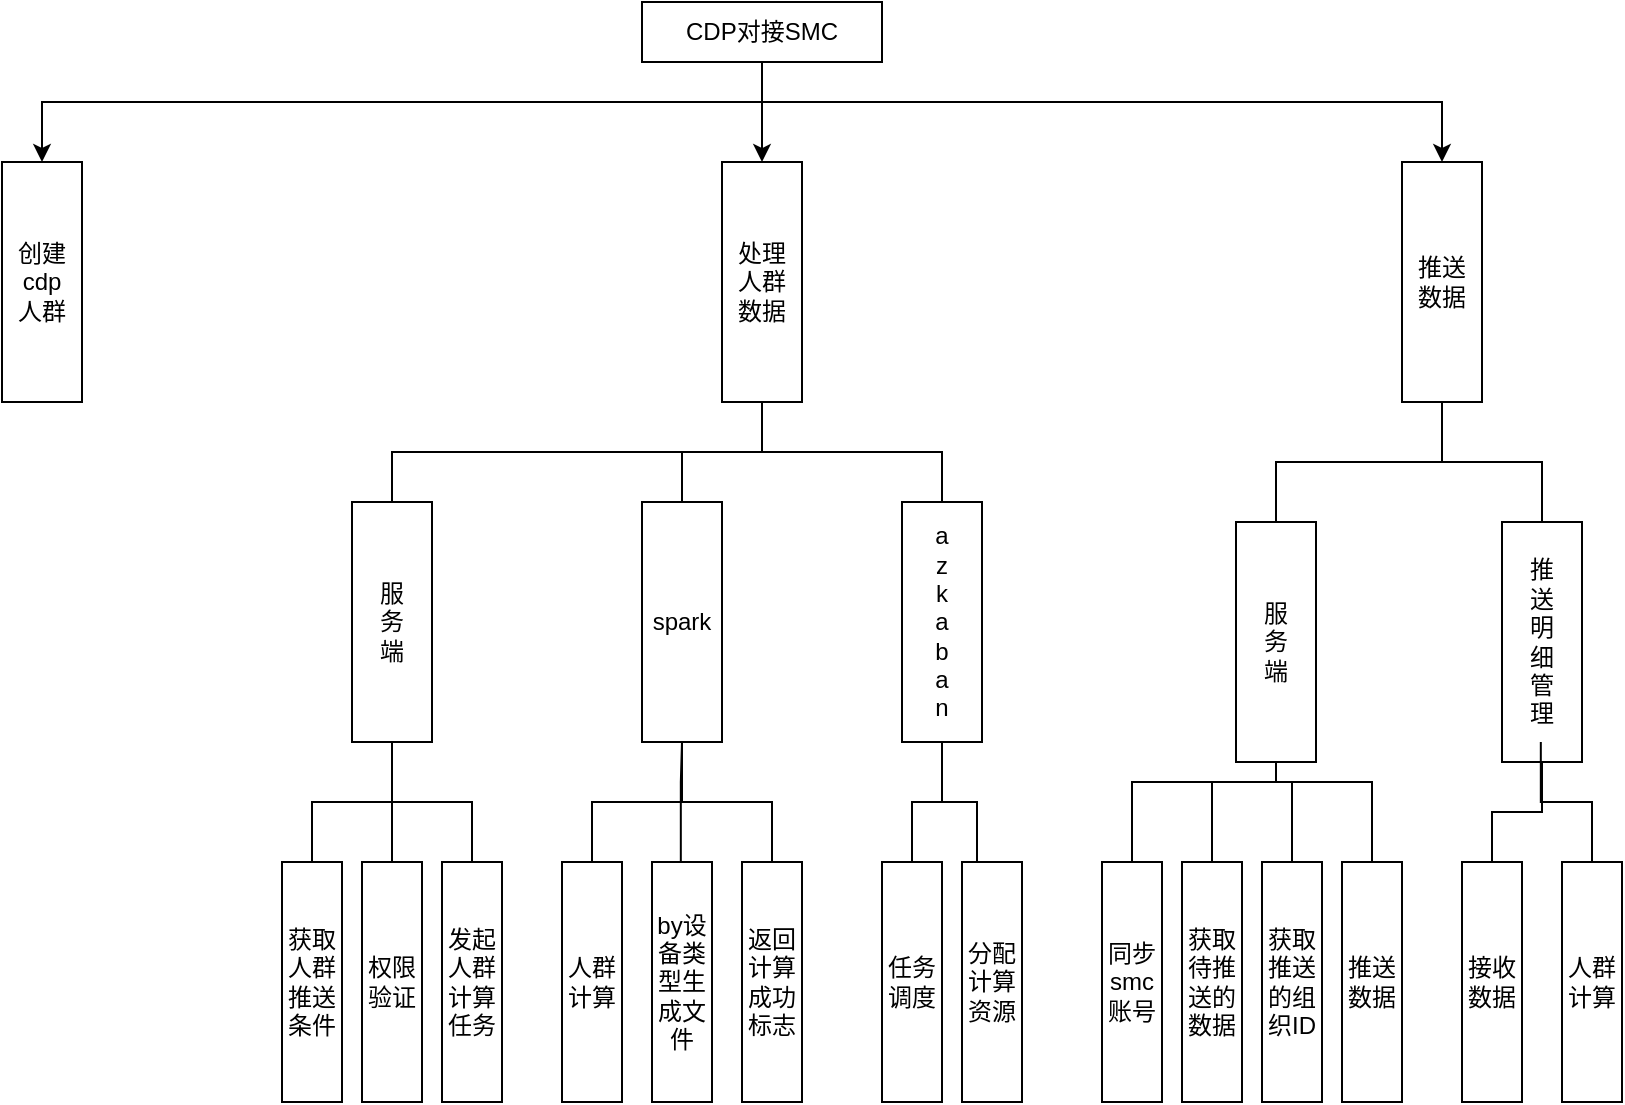 <mxfile version="20.5.2" type="github">
  <diagram id="igIkLWl_I8CNIf3-y0DH" name="第 1 页">
    <mxGraphModel dx="1018" dy="585" grid="1" gridSize="10" guides="1" tooltips="1" connect="1" arrows="1" fold="1" page="1" pageScale="1" pageWidth="827" pageHeight="1169" math="0" shadow="0">
      <root>
        <mxCell id="0" />
        <mxCell id="1" parent="0" />
        <mxCell id="1S4eVNWtwclJiUYLLemy-1" value="CDP对接SMC" style="rounded=0;whiteSpace=wrap;html=1;" parent="1" vertex="1">
          <mxGeometry x="490" y="90" width="120" height="30" as="geometry" />
        </mxCell>
        <mxCell id="1S4eVNWtwclJiUYLLemy-2" value="创建cdp&lt;br&gt;人群" style="rounded=0;whiteSpace=wrap;html=1;" parent="1" vertex="1">
          <mxGeometry x="170" y="170" width="40" height="120" as="geometry" />
        </mxCell>
        <mxCell id="1S4eVNWtwclJiUYLLemy-3" value="推送&lt;br&gt;数据" style="rounded=0;whiteSpace=wrap;html=1;" parent="1" vertex="1">
          <mxGeometry x="870" y="170" width="40" height="120" as="geometry" />
        </mxCell>
        <mxCell id="1S4eVNWtwclJiUYLLemy-4" value="处理&lt;br&gt;人群&lt;br&gt;数据" style="rounded=0;whiteSpace=wrap;html=1;" parent="1" vertex="1">
          <mxGeometry x="530" y="170" width="40" height="120" as="geometry" />
        </mxCell>
        <mxCell id="1S4eVNWtwclJiUYLLemy-8" value="" style="endArrow=classic;html=1;rounded=0;exitX=0.5;exitY=1;exitDx=0;exitDy=0;entryX=0.5;entryY=0;entryDx=0;entryDy=0;" parent="1" source="1S4eVNWtwclJiUYLLemy-1" target="1S4eVNWtwclJiUYLLemy-2" edge="1">
          <mxGeometry width="50" height="50" relative="1" as="geometry">
            <mxPoint x="170" y="220" as="sourcePoint" />
            <mxPoint x="220" y="170" as="targetPoint" />
            <Array as="points">
              <mxPoint x="550" y="140" />
              <mxPoint x="190" y="140" />
            </Array>
          </mxGeometry>
        </mxCell>
        <mxCell id="1S4eVNWtwclJiUYLLemy-9" value="" style="endArrow=classic;html=1;rounded=0;entryX=0.5;entryY=0;entryDx=0;entryDy=0;exitX=0.5;exitY=1;exitDx=0;exitDy=0;" parent="1" source="1S4eVNWtwclJiUYLLemy-1" target="1S4eVNWtwclJiUYLLemy-3" edge="1">
          <mxGeometry width="50" height="50" relative="1" as="geometry">
            <mxPoint x="400" y="130" as="sourcePoint" />
            <mxPoint x="430" y="230" as="targetPoint" />
            <Array as="points">
              <mxPoint x="550" y="140" />
              <mxPoint x="890" y="140" />
            </Array>
          </mxGeometry>
        </mxCell>
        <mxCell id="1S4eVNWtwclJiUYLLemy-10" value="" style="endArrow=classic;html=1;rounded=0;entryX=0.5;entryY=0;entryDx=0;entryDy=0;exitX=0.5;exitY=1;exitDx=0;exitDy=0;" parent="1" source="1S4eVNWtwclJiUYLLemy-1" target="1S4eVNWtwclJiUYLLemy-4" edge="1">
          <mxGeometry width="50" height="50" relative="1" as="geometry">
            <mxPoint x="360" y="280" as="sourcePoint" />
            <mxPoint x="420" y="170" as="targetPoint" />
          </mxGeometry>
        </mxCell>
        <mxCell id="1S4eVNWtwclJiUYLLemy-15" value="a&lt;br&gt;z&lt;br&gt;k&lt;br&gt;a&lt;br&gt;b&lt;br&gt;a&lt;br&gt;n" style="rounded=0;whiteSpace=wrap;html=1;" parent="1" vertex="1">
          <mxGeometry x="620" y="340" width="40" height="120" as="geometry" />
        </mxCell>
        <mxCell id="1S4eVNWtwclJiUYLLemy-17" value="推&lt;br&gt;送&lt;br&gt;明&lt;br&gt;细&lt;br&gt;管&lt;br&gt;理" style="rounded=0;whiteSpace=wrap;html=1;" parent="1" vertex="1">
          <mxGeometry x="920" y="350" width="40" height="120" as="geometry" />
        </mxCell>
        <mxCell id="1S4eVNWtwclJiUYLLemy-19" value="spark" style="rounded=0;whiteSpace=wrap;html=1;" parent="1" vertex="1">
          <mxGeometry x="490" y="340" width="40" height="120" as="geometry" />
        </mxCell>
        <mxCell id="1S4eVNWtwclJiUYLLemy-20" value="服&lt;br&gt;务&lt;br&gt;端" style="rounded=0;whiteSpace=wrap;html=1;" parent="1" vertex="1">
          <mxGeometry x="787" y="350" width="40" height="120" as="geometry" />
        </mxCell>
        <mxCell id="1S4eVNWtwclJiUYLLemy-35" value="获取人群推送条件" style="rounded=0;whiteSpace=wrap;html=1;" parent="1" vertex="1">
          <mxGeometry x="310" y="520" width="30" height="120" as="geometry" />
        </mxCell>
        <mxCell id="1S4eVNWtwclJiUYLLemy-36" value="权限验证" style="rounded=0;whiteSpace=wrap;html=1;" parent="1" vertex="1">
          <mxGeometry x="350" y="520" width="30" height="120" as="geometry" />
        </mxCell>
        <mxCell id="1S4eVNWtwclJiUYLLemy-37" value="发起人群计算任务" style="rounded=0;whiteSpace=wrap;html=1;" parent="1" vertex="1">
          <mxGeometry x="390" y="520" width="30" height="120" as="geometry" />
        </mxCell>
        <mxCell id="1S4eVNWtwclJiUYLLemy-38" value="人群计算" style="rounded=0;whiteSpace=wrap;html=1;" parent="1" vertex="1">
          <mxGeometry x="450" y="520" width="30" height="120" as="geometry" />
        </mxCell>
        <mxCell id="1S4eVNWtwclJiUYLLemy-39" value="by设备类型生成文件" style="rounded=0;whiteSpace=wrap;html=1;" parent="1" vertex="1">
          <mxGeometry x="495" y="520" width="30" height="120" as="geometry" />
        </mxCell>
        <mxCell id="1S4eVNWtwclJiUYLLemy-40" value="返回计算成功标志" style="rounded=0;whiteSpace=wrap;html=1;" parent="1" vertex="1">
          <mxGeometry x="540" y="520" width="30" height="120" as="geometry" />
        </mxCell>
        <mxCell id="1S4eVNWtwclJiUYLLemy-41" value="任务调度" style="rounded=0;whiteSpace=wrap;html=1;" parent="1" vertex="1">
          <mxGeometry x="610" y="520" width="30" height="120" as="geometry" />
        </mxCell>
        <mxCell id="1S4eVNWtwclJiUYLLemy-42" value="分配计算资源" style="rounded=0;whiteSpace=wrap;html=1;" parent="1" vertex="1">
          <mxGeometry x="650" y="520" width="30" height="120" as="geometry" />
        </mxCell>
        <mxCell id="1S4eVNWtwclJiUYLLemy-47" value="同步smc账号" style="rounded=0;whiteSpace=wrap;html=1;" parent="1" vertex="1">
          <mxGeometry x="720" y="520" width="30" height="120" as="geometry" />
        </mxCell>
        <mxCell id="1S4eVNWtwclJiUYLLemy-48" value="获取待推送的数据" style="rounded=0;whiteSpace=wrap;html=1;" parent="1" vertex="1">
          <mxGeometry x="760" y="520" width="30" height="120" as="geometry" />
        </mxCell>
        <mxCell id="1S4eVNWtwclJiUYLLemy-49" value="获取推送的组织ID" style="rounded=0;whiteSpace=wrap;html=1;" parent="1" vertex="1">
          <mxGeometry x="800" y="520" width="30" height="120" as="geometry" />
        </mxCell>
        <mxCell id="1S4eVNWtwclJiUYLLemy-50" value="推送数据" style="rounded=0;whiteSpace=wrap;html=1;" parent="1" vertex="1">
          <mxGeometry x="840" y="520" width="30" height="120" as="geometry" />
        </mxCell>
        <mxCell id="1S4eVNWtwclJiUYLLemy-51" value="接收数据" style="rounded=0;whiteSpace=wrap;html=1;" parent="1" vertex="1">
          <mxGeometry x="900" y="520" width="30" height="120" as="geometry" />
        </mxCell>
        <mxCell id="1S4eVNWtwclJiUYLLemy-53" value="人群计算" style="rounded=0;whiteSpace=wrap;html=1;" parent="1" vertex="1">
          <mxGeometry x="950" y="520" width="30" height="120" as="geometry" />
        </mxCell>
        <mxCell id="1S4eVNWtwclJiUYLLemy-56" value="" style="endArrow=none;html=1;rounded=0;fontFamily=Helvetica;fontSize=12;entryX=0.5;entryY=1;entryDx=0;entryDy=0;exitX=0.5;exitY=0;exitDx=0;exitDy=0;edgeStyle=elbowEdgeStyle;elbow=vertical;" parent="1" source="1S4eVNWtwclJiUYLLemy-19" target="1S4eVNWtwclJiUYLLemy-4" edge="1">
          <mxGeometry width="50" height="50" relative="1" as="geometry">
            <mxPoint x="290" y="360" as="sourcePoint" />
            <mxPoint x="210" y="310" as="targetPoint" />
          </mxGeometry>
        </mxCell>
        <mxCell id="1S4eVNWtwclJiUYLLemy-57" value="" style="endArrow=none;html=1;rounded=0;fontFamily=Helvetica;fontSize=12;exitX=0.5;exitY=1;exitDx=0;exitDy=0;entryX=0.5;entryY=0;entryDx=0;entryDy=0;edgeStyle=elbowEdgeStyle;elbow=vertical;" parent="1" source="1S4eVNWtwclJiUYLLemy-4" target="1S4eVNWtwclJiUYLLemy-15" edge="1">
          <mxGeometry width="50" height="50" relative="1" as="geometry">
            <mxPoint x="300" y="370" as="sourcePoint" />
            <mxPoint x="190" y="290" as="targetPoint" />
          </mxGeometry>
        </mxCell>
        <mxCell id="1S4eVNWtwclJiUYLLemy-58" value="" style="endArrow=none;html=1;rounded=0;fontFamily=Helvetica;fontSize=12;entryX=0.5;entryY=1;entryDx=0;entryDy=0;exitX=0.5;exitY=0;exitDx=0;exitDy=0;edgeStyle=elbowEdgeStyle;elbow=vertical;" parent="1" source="1S4eVNWtwclJiUYLLemy-20" target="1S4eVNWtwclJiUYLLemy-3" edge="1">
          <mxGeometry width="50" height="50" relative="1" as="geometry">
            <mxPoint x="310" y="380" as="sourcePoint" />
            <mxPoint x="230" y="330" as="targetPoint" />
          </mxGeometry>
        </mxCell>
        <mxCell id="1S4eVNWtwclJiUYLLemy-59" value="" style="endArrow=none;html=1;rounded=0;fontFamily=Helvetica;fontSize=12;entryX=0.5;entryY=1;entryDx=0;entryDy=0;exitX=0.5;exitY=0;exitDx=0;exitDy=0;edgeStyle=elbowEdgeStyle;elbow=vertical;" parent="1" source="1S4eVNWtwclJiUYLLemy-17" target="1S4eVNWtwclJiUYLLemy-3" edge="1">
          <mxGeometry width="50" height="50" relative="1" as="geometry">
            <mxPoint x="320" y="390" as="sourcePoint" />
            <mxPoint x="240" y="340" as="targetPoint" />
          </mxGeometry>
        </mxCell>
        <mxCell id="1S4eVNWtwclJiUYLLemy-68" value="" style="endArrow=none;html=1;rounded=0;fontFamily=Helvetica;fontSize=12;entryX=0.5;entryY=1;entryDx=0;entryDy=0;exitX=0.5;exitY=0;exitDx=0;exitDy=0;edgeStyle=elbowEdgeStyle;elbow=vertical;" parent="1" source="1S4eVNWtwclJiUYLLemy-35" edge="1" target="fb7UXYP9iw3h1oGfnjrh-1">
          <mxGeometry width="50" height="50" relative="1" as="geometry">
            <mxPoint x="400" y="520" as="sourcePoint" />
            <mxPoint x="470" y="460" as="targetPoint" />
          </mxGeometry>
        </mxCell>
        <mxCell id="1S4eVNWtwclJiUYLLemy-81" value="" style="endArrow=none;html=1;rounded=0;fontFamily=Helvetica;fontSize=12;edgeStyle=elbowEdgeStyle;elbow=vertical;entryX=0.5;entryY=1;entryDx=0;entryDy=0;exitX=0.5;exitY=0;exitDx=0;exitDy=0;" parent="1" target="fb7UXYP9iw3h1oGfnjrh-1" edge="1" source="1S4eVNWtwclJiUYLLemy-36">
          <mxGeometry width="50" height="50" relative="1" as="geometry">
            <mxPoint x="419.41" y="520" as="sourcePoint" />
            <mxPoint x="419.41" y="460" as="targetPoint" />
          </mxGeometry>
        </mxCell>
        <mxCell id="1S4eVNWtwclJiUYLLemy-82" value="" style="endArrow=none;html=1;rounded=0;fontFamily=Helvetica;fontSize=12;edgeStyle=elbowEdgeStyle;elbow=vertical;entryX=0.5;entryY=1;entryDx=0;entryDy=0;exitX=0.5;exitY=0;exitDx=0;exitDy=0;" parent="1" target="fb7UXYP9iw3h1oGfnjrh-1" edge="1" source="1S4eVNWtwclJiUYLLemy-37">
          <mxGeometry width="50" height="50" relative="1" as="geometry">
            <mxPoint x="449.41" y="520" as="sourcePoint" />
            <mxPoint x="449.41" y="460" as="targetPoint" />
          </mxGeometry>
        </mxCell>
        <mxCell id="1S4eVNWtwclJiUYLLemy-83" value="" style="endArrow=none;html=1;rounded=0;fontFamily=Helvetica;fontSize=12;edgeStyle=elbowEdgeStyle;elbow=vertical;exitX=0.5;exitY=0;exitDx=0;exitDy=0;entryX=0.5;entryY=1;entryDx=0;entryDy=0;" parent="1" edge="1" target="1S4eVNWtwclJiUYLLemy-19" source="1S4eVNWtwclJiUYLLemy-38">
          <mxGeometry width="50" height="50" relative="1" as="geometry">
            <mxPoint x="480" y="520" as="sourcePoint" />
            <mxPoint x="470" y="450" as="targetPoint" />
          </mxGeometry>
        </mxCell>
        <mxCell id="1S4eVNWtwclJiUYLLemy-84" value="" style="endArrow=none;html=1;rounded=0;fontFamily=Helvetica;fontSize=12;edgeStyle=elbowEdgeStyle;elbow=vertical;entryX=0.5;entryY=1;entryDx=0;entryDy=0;" parent="1" edge="1" target="1S4eVNWtwclJiUYLLemy-19">
          <mxGeometry width="50" height="50" relative="1" as="geometry">
            <mxPoint x="509.41" y="520" as="sourcePoint" />
            <mxPoint x="470" y="460" as="targetPoint" />
            <Array as="points">
              <mxPoint x="490" y="480" />
            </Array>
          </mxGeometry>
        </mxCell>
        <mxCell id="1S4eVNWtwclJiUYLLemy-85" value="" style="endArrow=none;html=1;rounded=0;fontFamily=Helvetica;fontSize=12;edgeStyle=elbowEdgeStyle;elbow=vertical;entryX=0.5;entryY=1;entryDx=0;entryDy=0;exitX=0.5;exitY=0;exitDx=0;exitDy=0;" parent="1" target="1S4eVNWtwclJiUYLLemy-19" edge="1" source="1S4eVNWtwclJiUYLLemy-40">
          <mxGeometry width="50" height="50" relative="1" as="geometry">
            <mxPoint x="539.41" y="520" as="sourcePoint" />
            <mxPoint x="539.41" y="460" as="targetPoint" />
          </mxGeometry>
        </mxCell>
        <mxCell id="1S4eVNWtwclJiUYLLemy-86" value="" style="endArrow=none;html=1;rounded=0;fontFamily=Helvetica;fontSize=12;edgeStyle=elbowEdgeStyle;elbow=vertical;entryX=0.5;entryY=1;entryDx=0;entryDy=0;exitX=0.5;exitY=0;exitDx=0;exitDy=0;" parent="1" target="1S4eVNWtwclJiUYLLemy-15" edge="1" source="1S4eVNWtwclJiUYLLemy-41">
          <mxGeometry width="50" height="50" relative="1" as="geometry">
            <mxPoint x="569.41" y="520" as="sourcePoint" />
            <mxPoint x="569.41" y="460" as="targetPoint" />
          </mxGeometry>
        </mxCell>
        <mxCell id="1S4eVNWtwclJiUYLLemy-87" value="" style="endArrow=none;html=1;rounded=0;fontFamily=Helvetica;fontSize=12;edgeStyle=elbowEdgeStyle;elbow=vertical;entryX=0.5;entryY=1;entryDx=0;entryDy=0;exitX=0.25;exitY=0;exitDx=0;exitDy=0;" parent="1" target="1S4eVNWtwclJiUYLLemy-15" edge="1" source="1S4eVNWtwclJiUYLLemy-42">
          <mxGeometry width="50" height="50" relative="1" as="geometry">
            <mxPoint x="599.41" y="520" as="sourcePoint" />
            <mxPoint x="599.41" y="460" as="targetPoint" />
          </mxGeometry>
        </mxCell>
        <mxCell id="1S4eVNWtwclJiUYLLemy-92" value="" style="endArrow=none;html=1;rounded=0;fontFamily=Helvetica;fontSize=12;edgeStyle=elbowEdgeStyle;elbow=vertical;entryX=0.5;entryY=1;entryDx=0;entryDy=0;exitX=0.5;exitY=0;exitDx=0;exitDy=0;" parent="1" target="1S4eVNWtwclJiUYLLemy-20" edge="1" source="1S4eVNWtwclJiUYLLemy-47">
          <mxGeometry width="50" height="50" relative="1" as="geometry">
            <mxPoint x="759.41" y="520" as="sourcePoint" />
            <mxPoint x="759.41" y="460" as="targetPoint" />
            <Array as="points">
              <mxPoint x="800" y="480" />
            </Array>
          </mxGeometry>
        </mxCell>
        <mxCell id="1S4eVNWtwclJiUYLLemy-93" value="" style="endArrow=none;html=1;rounded=0;fontFamily=Helvetica;fontSize=12;edgeStyle=elbowEdgeStyle;elbow=vertical;entryX=0.5;entryY=1;entryDx=0;entryDy=0;exitX=0.5;exitY=0;exitDx=0;exitDy=0;" parent="1" target="1S4eVNWtwclJiUYLLemy-20" edge="1" source="1S4eVNWtwclJiUYLLemy-48">
          <mxGeometry width="50" height="50" relative="1" as="geometry">
            <mxPoint x="789.41" y="520" as="sourcePoint" />
            <mxPoint x="789.41" y="460" as="targetPoint" />
            <Array as="points">
              <mxPoint x="810" y="480" />
            </Array>
          </mxGeometry>
        </mxCell>
        <mxCell id="1S4eVNWtwclJiUYLLemy-94" value="" style="endArrow=none;html=1;rounded=0;fontFamily=Helvetica;fontSize=12;edgeStyle=elbowEdgeStyle;elbow=vertical;entryX=0.5;entryY=1;entryDx=0;entryDy=0;exitX=0.5;exitY=0;exitDx=0;exitDy=0;" parent="1" target="1S4eVNWtwclJiUYLLemy-20" edge="1" source="1S4eVNWtwclJiUYLLemy-49">
          <mxGeometry width="50" height="50" relative="1" as="geometry">
            <mxPoint x="819.41" y="520" as="sourcePoint" />
            <mxPoint x="819.41" y="460" as="targetPoint" />
            <Array as="points">
              <mxPoint x="830" y="480" />
            </Array>
          </mxGeometry>
        </mxCell>
        <mxCell id="1S4eVNWtwclJiUYLLemy-95" value="" style="endArrow=none;html=1;rounded=0;fontFamily=Helvetica;fontSize=12;edgeStyle=elbowEdgeStyle;elbow=vertical;entryX=0.5;entryY=1;entryDx=0;entryDy=0;exitX=0.5;exitY=0;exitDx=0;exitDy=0;" parent="1" target="1S4eVNWtwclJiUYLLemy-20" edge="1" source="1S4eVNWtwclJiUYLLemy-50">
          <mxGeometry width="50" height="50" relative="1" as="geometry">
            <mxPoint x="849.41" y="520" as="sourcePoint" />
            <mxPoint x="849.41" y="460" as="targetPoint" />
            <Array as="points">
              <mxPoint x="840" y="480" />
            </Array>
          </mxGeometry>
        </mxCell>
        <mxCell id="1S4eVNWtwclJiUYLLemy-96" value="" style="endArrow=none;html=1;rounded=0;fontFamily=Helvetica;fontSize=12;edgeStyle=elbowEdgeStyle;elbow=vertical;entryX=0.5;entryY=1;entryDx=0;entryDy=0;exitX=0.5;exitY=0;exitDx=0;exitDy=0;" parent="1" target="1S4eVNWtwclJiUYLLemy-17" edge="1" source="1S4eVNWtwclJiUYLLemy-51">
          <mxGeometry width="50" height="50" relative="1" as="geometry">
            <mxPoint x="879.41" y="520" as="sourcePoint" />
            <mxPoint x="879.41" y="460" as="targetPoint" />
          </mxGeometry>
        </mxCell>
        <mxCell id="1S4eVNWtwclJiUYLLemy-98" value="" style="endArrow=none;html=1;rounded=0;fontFamily=Helvetica;fontSize=12;edgeStyle=elbowEdgeStyle;elbow=vertical;exitX=0.5;exitY=0;exitDx=0;exitDy=0;" parent="1" edge="1" source="1S4eVNWtwclJiUYLLemy-53">
          <mxGeometry width="50" height="50" relative="1" as="geometry">
            <mxPoint x="939.41" y="520" as="sourcePoint" />
            <mxPoint x="939.41" y="460" as="targetPoint" />
            <Array as="points" />
          </mxGeometry>
        </mxCell>
        <mxCell id="fb7UXYP9iw3h1oGfnjrh-1" value="服&lt;br&gt;务&lt;br&gt;端" style="rounded=0;whiteSpace=wrap;html=1;" vertex="1" parent="1">
          <mxGeometry x="345" y="340" width="40" height="120" as="geometry" />
        </mxCell>
        <mxCell id="fb7UXYP9iw3h1oGfnjrh-2" value="" style="endArrow=none;html=1;rounded=0;elbow=vertical;entryX=0.5;entryY=1;entryDx=0;entryDy=0;exitX=0.5;exitY=0;exitDx=0;exitDy=0;edgeStyle=elbowEdgeStyle;" edge="1" parent="1" source="fb7UXYP9iw3h1oGfnjrh-1" target="1S4eVNWtwclJiUYLLemy-4">
          <mxGeometry width="50" height="50" relative="1" as="geometry">
            <mxPoint x="490" y="410" as="sourcePoint" />
            <mxPoint x="540" y="360" as="targetPoint" />
          </mxGeometry>
        </mxCell>
      </root>
    </mxGraphModel>
  </diagram>
</mxfile>
